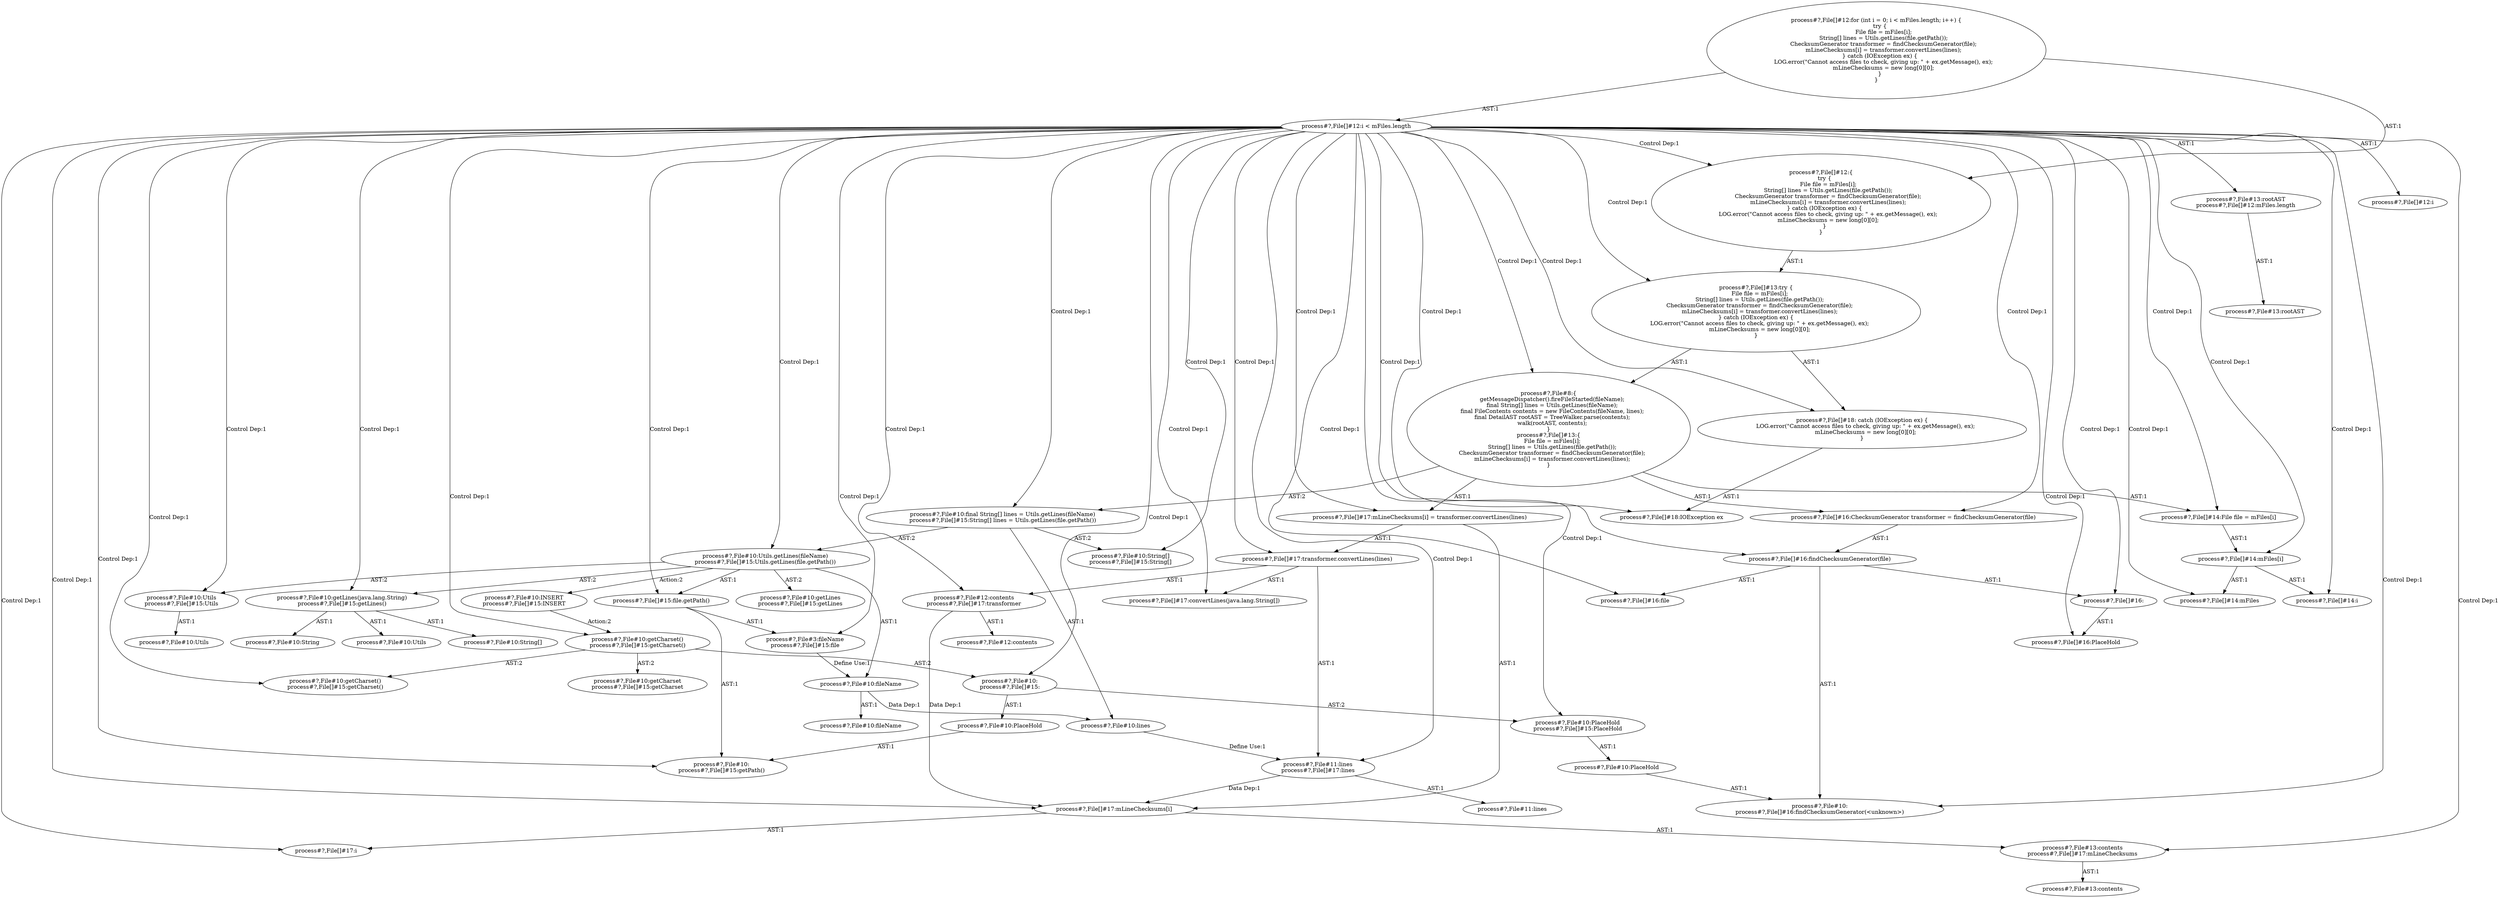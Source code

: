 digraph "Pattern" {
0 [label="process#?,File#10:INSERT
process#?,File[]#15:INSERT" shape=ellipse]
1 [label="process#?,File#10:Utils.getLines(fileName)
process#?,File[]#15:Utils.getLines(file.getPath())" shape=ellipse]
2 [label="process#?,File#10:final String[] lines = Utils.getLines(fileName)
process#?,File[]#15:String[] lines = Utils.getLines(file.getPath())" shape=ellipse]
3 [label="process#?,File#8:\{
    getMessageDispatcher().fireFileStarted(fileName);
    final String[] lines = Utils.getLines(fileName);
    final FileContents contents = new FileContents(fileName, lines);
    final DetailAST rootAST = TreeWalker.parse(contents);
    walk(rootAST, contents);
\}
process#?,File[]#13:\{
    File file = mFiles[i];
    String[] lines = Utils.getLines(file.getPath());
    ChecksumGenerator transformer = findChecksumGenerator(file);
    mLineChecksums[i] = transformer.convertLines(lines);
\}" shape=ellipse]
4 [label="process#?,File#10:lines" shape=ellipse]
5 [label="process#?,File#10:String[]
process#?,File[]#15:String[]" shape=ellipse]
6 [label="process#?,File#10:getLines
process#?,File[]#15:getLines" shape=ellipse]
7 [label="process#?,File#10:Utils
process#?,File[]#15:Utils" shape=ellipse]
8 [label="process#?,File#10:Utils" shape=ellipse]
9 [label="process#?,File#10:getLines(java.lang.String)
process#?,File[]#15:getLines()" shape=ellipse]
10 [label="process#?,File#10:Utils" shape=ellipse]
11 [label="process#?,File#10:String[]" shape=ellipse]
12 [label="process#?,File#10:String" shape=ellipse]
13 [label="process#?,File#10:fileName" shape=ellipse]
14 [label="process#?,File#3:fileName
process#?,File[]#15:file" shape=ellipse]
15 [label="process#?,File#10:fileName" shape=ellipse]
16 [label="process#?,File#10:getCharset()
process#?,File[]#15:getCharset()" shape=ellipse]
17 [label="process#?,File#10:getCharset
process#?,File[]#15:getCharset" shape=ellipse]
18 [label="process#?,File#10:
process#?,File[]#15:" shape=ellipse]
19 [label="process#?,File#10:PlaceHold" shape=ellipse]
20 [label="process#?,File#10:
process#?,File[]#15:getPath()" shape=ellipse]
21 [label="process#?,File#10:PlaceHold
process#?,File[]#15:PlaceHold" shape=ellipse]
22 [label="process#?,File#10:PlaceHold" shape=ellipse]
23 [label="process#?,File#10:
process#?,File[]#16:findChecksumGenerator(<unknown>)" shape=ellipse]
24 [label="process#?,File#11:lines
process#?,File[]#17:lines" shape=ellipse]
25 [label="process#?,File#11:lines" shape=ellipse]
26 [label="process#?,File#12:contents
process#?,File[]#17:transformer" shape=ellipse]
27 [label="process#?,File#12:contents" shape=ellipse]
28 [label="process#?,File#13:rootAST
process#?,File[]#12:mFiles.length" shape=ellipse]
29 [label="process#?,File#13:rootAST" shape=ellipse]
30 [label="process#?,File#13:contents
process#?,File[]#17:mLineChecksums" shape=ellipse]
31 [label="process#?,File#13:contents" shape=ellipse]
32 [label="process#?,File#10:getCharset()
process#?,File[]#15:getCharset()" shape=ellipse]
33 [label="process#?,File[]#12:\{
    try \{
        File file = mFiles[i];
        String[] lines = Utils.getLines(file.getPath());
        ChecksumGenerator transformer = findChecksumGenerator(file);
        mLineChecksums[i] = transformer.convertLines(lines);
    \} catch (IOException ex) \{
        LOG.error(\"Cannot access files to check, giving up: \" + ex.getMessage(), ex);
        mLineChecksums = new long[0][0];
    \}
\}" shape=ellipse]
34 [label="process#?,File[]#12:i < mFiles.length" shape=ellipse]
35 [label="process#?,File[]#12:for (int i = 0; i < mFiles.length; i++) \{
    try \{
        File file = mFiles[i];
        String[] lines = Utils.getLines(file.getPath());
        ChecksumGenerator transformer = findChecksumGenerator(file);
        mLineChecksums[i] = transformer.convertLines(lines);
    \} catch (IOException ex) \{
        LOG.error(\"Cannot access files to check, giving up: \" + ex.getMessage(), ex);
        mLineChecksums = new long[0][0];
    \}
\}" shape=ellipse]
36 [label="process#?,File[]#12:i" shape=ellipse]
37 [label="process#?,File[]#17:transformer.convertLines(lines)" shape=ellipse]
38 [label="process#?,File[]#13:try \{
    File file = mFiles[i];
    String[] lines = Utils.getLines(file.getPath());
    ChecksumGenerator transformer = findChecksumGenerator(file);
    mLineChecksums[i] = transformer.convertLines(lines);
\} catch (IOException ex) \{
    LOG.error(\"Cannot access files to check, giving up: \" + ex.getMessage(), ex);
    mLineChecksums = new long[0][0];
\}" shape=ellipse]
39 [label="process#?,File[]#17:mLineChecksums[i] = transformer.convertLines(lines)" shape=ellipse]
40 [label="process#?,File[]#14:mFiles[i]" shape=ellipse]
41 [label="process#?,File[]#17:mLineChecksums[i]" shape=ellipse]
42 [label="process#?,File[]#14:mFiles" shape=ellipse]
43 [label="process#?,File[]#16:file" shape=ellipse]
44 [label="process#?,File[]#16:PlaceHold" shape=ellipse]
45 [label="process#?,File[]#14:i" shape=ellipse]
46 [label="process#?,File[]#15:file.getPath()" shape=ellipse]
47 [label="process#?,File[]#18: catch (IOException ex) \{
    LOG.error(\"Cannot access files to check, giving up: \" + ex.getMessage(), ex);
    mLineChecksums = new long[0][0];
\}" shape=ellipse]
48 [label="process#?,File[]#16:findChecksumGenerator(file)" shape=ellipse]
49 [label="process#?,File[]#17:i" shape=ellipse]
50 [label="process#?,File[]#16:" shape=ellipse]
51 [label="process#?,File[]#16:ChecksumGenerator transformer = findChecksumGenerator(file)" shape=ellipse]
52 [label="process#?,File[]#14:File file = mFiles[i]" shape=ellipse]
53 [label="process#?,File[]#17:convertLines(java.lang.String[])" shape=ellipse]
54 [label="process#?,File[]#18:IOException ex" shape=ellipse]
0 -> 16 [label="Action:2"];
1 -> 0 [label="Action:2"];
1 -> 6 [label="AST:2"];
1 -> 7 [label="AST:2"];
1 -> 9 [label="AST:2"];
1 -> 13 [label="AST:1"];
1 -> 46 [label="AST:1"];
2 -> 1 [label="AST:2"];
2 -> 4 [label="AST:1"];
2 -> 5 [label="AST:2"];
3 -> 2 [label="AST:2"];
3 -> 39 [label="AST:1"];
3 -> 51 [label="AST:1"];
3 -> 52 [label="AST:1"];
4 -> 24 [label="Define Use:1"];
7 -> 8 [label="AST:1"];
9 -> 10 [label="AST:1"];
9 -> 11 [label="AST:1"];
9 -> 12 [label="AST:1"];
13 -> 4 [label="Data Dep:1"];
13 -> 15 [label="AST:1"];
14 -> 13 [label="Define Use:1"];
16 -> 17 [label="AST:2"];
16 -> 18 [label="AST:2"];
16 -> 32 [label="AST:2"];
18 -> 19 [label="AST:1"];
18 -> 21 [label="AST:2"];
19 -> 20 [label="AST:1"];
21 -> 22 [label="AST:1"];
22 -> 23 [label="AST:1"];
24 -> 25 [label="AST:1"];
24 -> 41 [label="Data Dep:1"];
26 -> 27 [label="AST:1"];
26 -> 41 [label="Data Dep:1"];
28 -> 29 [label="AST:1"];
30 -> 31 [label="AST:1"];
33 -> 38 [label="AST:1"];
34 -> 33 [label="Control Dep:1"];
34 -> 36 [label="AST:1"];
34 -> 28 [label="AST:1"];
34 -> 38 [label="Control Dep:1"];
34 -> 3 [label="Control Dep:1"];
34 -> 52 [label="Control Dep:1"];
34 -> 40 [label="Control Dep:1"];
34 -> 42 [label="Control Dep:1"];
34 -> 45 [label="Control Dep:1"];
34 -> 2 [label="Control Dep:1"];
34 -> 5 [label="Control Dep:1"];
34 -> 1 [label="Control Dep:1"];
34 -> 9 [label="Control Dep:1"];
34 -> 7 [label="Control Dep:1"];
34 -> 46 [label="Control Dep:1"];
34 -> 20 [label="Control Dep:1"];
34 -> 14 [label="Control Dep:1"];
34 -> 51 [label="Control Dep:1"];
34 -> 48 [label="Control Dep:1"];
34 -> 23 [label="Control Dep:1"];
34 -> 50 [label="Control Dep:1"];
34 -> 44 [label="Control Dep:1"];
34 -> 43 [label="Control Dep:1"];
34 -> 39 [label="Control Dep:1"];
34 -> 41 [label="Control Dep:1"];
34 -> 30 [label="Control Dep:1"];
34 -> 49 [label="Control Dep:1"];
34 -> 37 [label="Control Dep:1"];
34 -> 53 [label="Control Dep:1"];
34 -> 26 [label="Control Dep:1"];
34 -> 24 [label="Control Dep:1"];
34 -> 47 [label="Control Dep:1"];
34 -> 54 [label="Control Dep:1"];
34 -> 21 [label="Control Dep:1"];
34 -> 18 [label="Control Dep:1"];
34 -> 32 [label="Control Dep:1"];
34 -> 16 [label="Control Dep:1"];
35 -> 33 [label="AST:1"];
35 -> 34 [label="AST:1"];
37 -> 26 [label="AST:1"];
37 -> 53 [label="AST:1"];
37 -> 24 [label="AST:1"];
38 -> 3 [label="AST:1"];
38 -> 47 [label="AST:1"];
39 -> 37 [label="AST:1"];
39 -> 41 [label="AST:1"];
40 -> 42 [label="AST:1"];
40 -> 45 [label="AST:1"];
41 -> 30 [label="AST:1"];
41 -> 49 [label="AST:1"];
46 -> 14 [label="AST:1"];
46 -> 20 [label="AST:1"];
47 -> 54 [label="AST:1"];
48 -> 43 [label="AST:1"];
48 -> 50 [label="AST:1"];
48 -> 23 [label="AST:1"];
50 -> 44 [label="AST:1"];
51 -> 48 [label="AST:1"];
52 -> 40 [label="AST:1"];
}